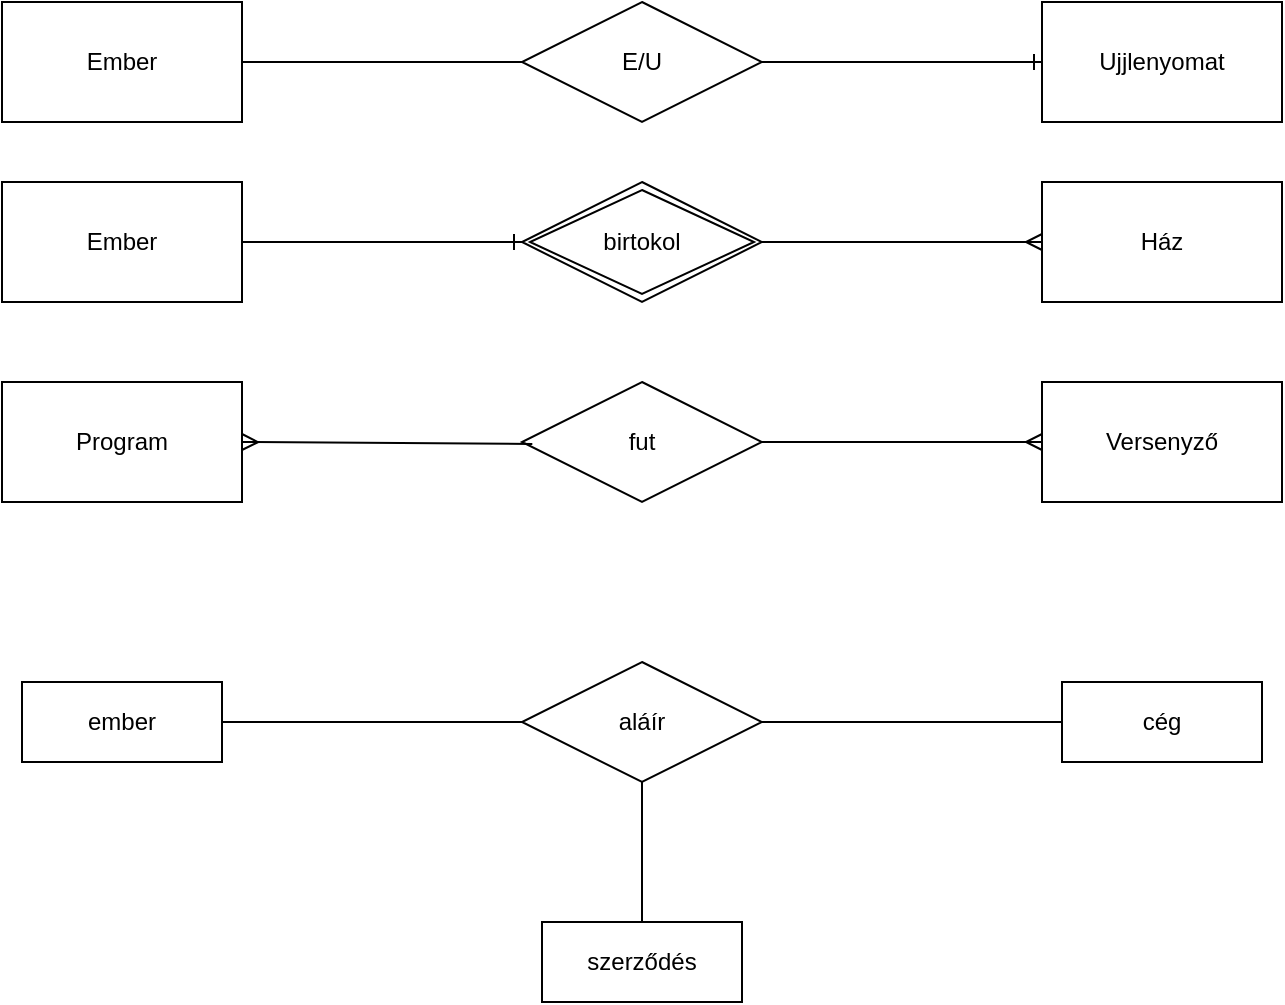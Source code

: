 <mxfile version="20.6.0" type="device"><diagram id="R2lEEEUBdFMjLlhIrx00" name="Page-1"><mxGraphModel dx="1422" dy="762" grid="1" gridSize="10" guides="1" tooltips="1" connect="1" arrows="1" fold="1" page="0" pageScale="1" pageWidth="850" pageHeight="1100" math="0" shadow="0" extFonts="Permanent Marker^https://fonts.googleapis.com/css?family=Permanent+Marker"><root><mxCell id="0"/><mxCell id="1" parent="0"/><mxCell id="-yqq4pO8mNQpmeqxr4xk-1" value="Ember" style="rounded=0;whiteSpace=wrap;html=1;" parent="1" vertex="1"><mxGeometry x="40" y="100" width="120" height="60" as="geometry"/></mxCell><mxCell id="-yqq4pO8mNQpmeqxr4xk-3" value="Ujjlenyomat" style="rounded=0;whiteSpace=wrap;html=1;" parent="1" vertex="1"><mxGeometry x="560" y="100" width="120" height="60" as="geometry"/></mxCell><mxCell id="-yqq4pO8mNQpmeqxr4xk-4" value="E/U" style="shape=rhombus;perimeter=rhombusPerimeter;whiteSpace=wrap;html=1;align=center;" parent="1" vertex="1"><mxGeometry x="300" y="100" width="120" height="60" as="geometry"/></mxCell><mxCell id="-yqq4pO8mNQpmeqxr4xk-5" value="" style="endArrow=none;html=1;rounded=0;exitX=1;exitY=0.5;exitDx=0;exitDy=0;entryX=0;entryY=0.5;entryDx=0;entryDy=0;" parent="1" source="-yqq4pO8mNQpmeqxr4xk-1" target="-yqq4pO8mNQpmeqxr4xk-4" edge="1"><mxGeometry relative="1" as="geometry"><mxPoint x="340" y="310" as="sourcePoint"/><mxPoint x="500" y="310" as="targetPoint"/></mxGeometry></mxCell><mxCell id="-yqq4pO8mNQpmeqxr4xk-6" value="" style="edgeStyle=entityRelationEdgeStyle;fontSize=12;html=1;endArrow=ERone;endFill=1;rounded=0;entryX=0;entryY=0.5;entryDx=0;entryDy=0;" parent="1" source="-yqq4pO8mNQpmeqxr4xk-4" target="-yqq4pO8mNQpmeqxr4xk-3" edge="1"><mxGeometry width="100" height="100" relative="1" as="geometry"><mxPoint x="370" y="360" as="sourcePoint"/><mxPoint x="470" y="260" as="targetPoint"/></mxGeometry></mxCell><mxCell id="-yqq4pO8mNQpmeqxr4xk-7" value="Ember" style="rounded=0;whiteSpace=wrap;html=1;" parent="1" vertex="1"><mxGeometry x="40" y="190" width="120" height="60" as="geometry"/></mxCell><mxCell id="-yqq4pO8mNQpmeqxr4xk-8" value="birtokol" style="shape=rhombus;double=1;perimeter=rhombusPerimeter;whiteSpace=wrap;html=1;align=center;" parent="1" vertex="1"><mxGeometry x="300" y="190" width="120" height="60" as="geometry"/></mxCell><mxCell id="-yqq4pO8mNQpmeqxr4xk-9" value="Ház" style="rounded=0;whiteSpace=wrap;html=1;" parent="1" vertex="1"><mxGeometry x="560" y="190" width="120" height="60" as="geometry"/></mxCell><mxCell id="-yqq4pO8mNQpmeqxr4xk-11" value="" style="edgeStyle=entityRelationEdgeStyle;fontSize=12;html=1;endArrow=ERone;endFill=1;rounded=0;exitX=1;exitY=0.5;exitDx=0;exitDy=0;entryX=0;entryY=0.5;entryDx=0;entryDy=0;" parent="1" source="-yqq4pO8mNQpmeqxr4xk-7" target="-yqq4pO8mNQpmeqxr4xk-8" edge="1"><mxGeometry width="100" height="100" relative="1" as="geometry"><mxPoint x="370" y="310" as="sourcePoint"/><mxPoint x="470" y="210" as="targetPoint"/></mxGeometry></mxCell><mxCell id="-yqq4pO8mNQpmeqxr4xk-12" value="" style="edgeStyle=entityRelationEdgeStyle;fontSize=12;html=1;endArrow=ERmany;rounded=0;exitX=1;exitY=0.5;exitDx=0;exitDy=0;entryX=0;entryY=0.5;entryDx=0;entryDy=0;" parent="1" source="-yqq4pO8mNQpmeqxr4xk-8" target="-yqq4pO8mNQpmeqxr4xk-9" edge="1"><mxGeometry width="100" height="100" relative="1" as="geometry"><mxPoint x="330" y="260" as="sourcePoint"/><mxPoint x="430" y="160" as="targetPoint"/></mxGeometry></mxCell><mxCell id="-yqq4pO8mNQpmeqxr4xk-20" value="fut" style="shape=rhombus;perimeter=rhombusPerimeter;whiteSpace=wrap;html=1;align=center;" parent="1" vertex="1"><mxGeometry x="300" y="290" width="120" height="60" as="geometry"/></mxCell><mxCell id="-yqq4pO8mNQpmeqxr4xk-22" value="Program" style="rounded=0;whiteSpace=wrap;html=1;" parent="1" vertex="1"><mxGeometry x="40" y="290" width="120" height="60" as="geometry"/></mxCell><mxCell id="-yqq4pO8mNQpmeqxr4xk-23" value="Versenyző" style="rounded=0;whiteSpace=wrap;html=1;" parent="1" vertex="1"><mxGeometry x="560" y="290" width="120" height="60" as="geometry"/></mxCell><mxCell id="-yqq4pO8mNQpmeqxr4xk-24" value="" style="edgeStyle=entityRelationEdgeStyle;fontSize=12;html=1;endArrow=ERmany;rounded=0;exitX=1;exitY=0.5;exitDx=0;exitDy=0;entryX=0;entryY=0.5;entryDx=0;entryDy=0;" parent="1" source="-yqq4pO8mNQpmeqxr4xk-20" target="-yqq4pO8mNQpmeqxr4xk-23" edge="1"><mxGeometry width="100" height="100" relative="1" as="geometry"><mxPoint x="330" y="440" as="sourcePoint"/><mxPoint x="430" y="340" as="targetPoint"/></mxGeometry></mxCell><mxCell id="-yqq4pO8mNQpmeqxr4xk-25" value="" style="fontSize=12;html=1;endArrow=ERmany;rounded=0;exitX=0.043;exitY=0.516;exitDx=0;exitDy=0;exitPerimeter=0;entryX=1;entryY=0.5;entryDx=0;entryDy=0;" parent="1" source="-yqq4pO8mNQpmeqxr4xk-20" target="-yqq4pO8mNQpmeqxr4xk-22" edge="1"><mxGeometry width="100" height="100" relative="1" as="geometry"><mxPoint x="330" y="440" as="sourcePoint"/><mxPoint x="430" y="340" as="targetPoint"/></mxGeometry></mxCell><mxCell id="Phg0VXZpwHy5WRS7_cgC-3" value="szerződés" style="whiteSpace=wrap;html=1;align=center;" parent="1" vertex="1"><mxGeometry x="310" y="560" width="100" height="40" as="geometry"/></mxCell><mxCell id="Phg0VXZpwHy5WRS7_cgC-4" value="cég" style="whiteSpace=wrap;html=1;align=center;" parent="1" vertex="1"><mxGeometry x="570" y="440" width="100" height="40" as="geometry"/></mxCell><mxCell id="Phg0VXZpwHy5WRS7_cgC-5" value="ember" style="whiteSpace=wrap;html=1;align=center;" parent="1" vertex="1"><mxGeometry x="50" y="440" width="100" height="40" as="geometry"/></mxCell><mxCell id="Phg0VXZpwHy5WRS7_cgC-6" value="" style="endArrow=none;html=1;rounded=0;entryX=0.5;entryY=0;entryDx=0;entryDy=0;exitX=0.5;exitY=1;exitDx=0;exitDy=0;" parent="1" target="Phg0VXZpwHy5WRS7_cgC-3" edge="1"><mxGeometry relative="1" as="geometry"><mxPoint x="360" y="480" as="sourcePoint"/><mxPoint x="440" y="330" as="targetPoint"/></mxGeometry></mxCell><mxCell id="Phg0VXZpwHy5WRS7_cgC-7" value="" style="endArrow=none;html=1;rounded=0;entryX=0;entryY=0.5;entryDx=0;entryDy=0;exitX=1;exitY=0.5;exitDx=0;exitDy=0;" parent="1" source="Phg0VXZpwHy5WRS7_cgC-5" edge="1"><mxGeometry relative="1" as="geometry"><mxPoint x="280" y="330" as="sourcePoint"/><mxPoint x="310" y="460" as="targetPoint"/></mxGeometry></mxCell><mxCell id="Phg0VXZpwHy5WRS7_cgC-8" value="" style="endArrow=none;html=1;rounded=0;entryX=0;entryY=0.5;entryDx=0;entryDy=0;exitX=1;exitY=0.5;exitDx=0;exitDy=0;" parent="1" target="Phg0VXZpwHy5WRS7_cgC-4" edge="1"><mxGeometry relative="1" as="geometry"><mxPoint x="410" y="460" as="sourcePoint"/><mxPoint x="440" y="330" as="targetPoint"/></mxGeometry></mxCell><mxCell id="HTqox9N2PxnfVqdZwrMt-1" value="aláír" style="shape=rhombus;perimeter=rhombusPerimeter;whiteSpace=wrap;html=1;align=center;" parent="1" vertex="1"><mxGeometry x="300" y="430" width="120" height="60" as="geometry"/></mxCell></root></mxGraphModel></diagram></mxfile>
